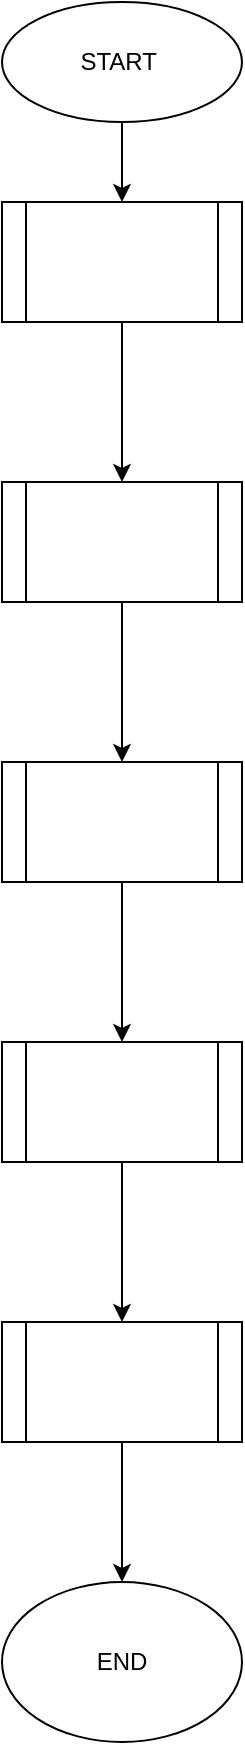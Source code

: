 <mxfile version="14.1.3" type="github">
  <diagram id="lc-HjPNuIND-x4zQ-w6r" name="Page-1">
    <mxGraphModel dx="1038" dy="573" grid="1" gridSize="10" guides="1" tooltips="1" connect="1" arrows="1" fold="1" page="1" pageScale="1" pageWidth="850" pageHeight="1100" math="0" shadow="0">
      <root>
        <mxCell id="0" />
        <mxCell id="1" parent="0" />
        <mxCell id="azEMAUA-ndeI8FJYWEdC-3" value="" style="edgeStyle=orthogonalEdgeStyle;rounded=0;orthogonalLoop=1;jettySize=auto;html=1;" edge="1" parent="1" source="azEMAUA-ndeI8FJYWEdC-1" target="azEMAUA-ndeI8FJYWEdC-2">
          <mxGeometry relative="1" as="geometry" />
        </mxCell>
        <mxCell id="azEMAUA-ndeI8FJYWEdC-1" value="START&amp;nbsp;" style="ellipse;whiteSpace=wrap;html=1;" vertex="1" parent="1">
          <mxGeometry x="365" y="80" width="120" height="60" as="geometry" />
        </mxCell>
        <mxCell id="azEMAUA-ndeI8FJYWEdC-5" value="" style="edgeStyle=orthogonalEdgeStyle;rounded=0;orthogonalLoop=1;jettySize=auto;html=1;" edge="1" parent="1" source="azEMAUA-ndeI8FJYWEdC-2" target="azEMAUA-ndeI8FJYWEdC-4">
          <mxGeometry relative="1" as="geometry" />
        </mxCell>
        <mxCell id="azEMAUA-ndeI8FJYWEdC-2" value="" style="shape=process;whiteSpace=wrap;html=1;backgroundOutline=1;" vertex="1" parent="1">
          <mxGeometry x="365" y="180" width="120" height="60" as="geometry" />
        </mxCell>
        <mxCell id="azEMAUA-ndeI8FJYWEdC-7" value="" style="edgeStyle=orthogonalEdgeStyle;rounded=0;orthogonalLoop=1;jettySize=auto;html=1;" edge="1" parent="1" source="azEMAUA-ndeI8FJYWEdC-4" target="azEMAUA-ndeI8FJYWEdC-6">
          <mxGeometry relative="1" as="geometry" />
        </mxCell>
        <mxCell id="azEMAUA-ndeI8FJYWEdC-4" value="" style="shape=process;whiteSpace=wrap;html=1;backgroundOutline=1;" vertex="1" parent="1">
          <mxGeometry x="365" y="320" width="120" height="60" as="geometry" />
        </mxCell>
        <mxCell id="azEMAUA-ndeI8FJYWEdC-9" value="" style="edgeStyle=orthogonalEdgeStyle;rounded=0;orthogonalLoop=1;jettySize=auto;html=1;" edge="1" parent="1" source="azEMAUA-ndeI8FJYWEdC-6" target="azEMAUA-ndeI8FJYWEdC-8">
          <mxGeometry relative="1" as="geometry" />
        </mxCell>
        <mxCell id="azEMAUA-ndeI8FJYWEdC-6" value="" style="shape=process;whiteSpace=wrap;html=1;backgroundOutline=1;" vertex="1" parent="1">
          <mxGeometry x="365" y="460" width="120" height="60" as="geometry" />
        </mxCell>
        <mxCell id="azEMAUA-ndeI8FJYWEdC-11" value="" style="edgeStyle=orthogonalEdgeStyle;rounded=0;orthogonalLoop=1;jettySize=auto;html=1;" edge="1" parent="1" source="azEMAUA-ndeI8FJYWEdC-8" target="azEMAUA-ndeI8FJYWEdC-10">
          <mxGeometry relative="1" as="geometry" />
        </mxCell>
        <mxCell id="azEMAUA-ndeI8FJYWEdC-8" value="" style="shape=process;whiteSpace=wrap;html=1;backgroundOutline=1;" vertex="1" parent="1">
          <mxGeometry x="365" y="600" width="120" height="60" as="geometry" />
        </mxCell>
        <mxCell id="azEMAUA-ndeI8FJYWEdC-13" value="" style="edgeStyle=orthogonalEdgeStyle;rounded=0;orthogonalLoop=1;jettySize=auto;html=1;" edge="1" parent="1" source="azEMAUA-ndeI8FJYWEdC-10" target="azEMAUA-ndeI8FJYWEdC-12">
          <mxGeometry relative="1" as="geometry" />
        </mxCell>
        <mxCell id="azEMAUA-ndeI8FJYWEdC-10" value="" style="shape=process;whiteSpace=wrap;html=1;backgroundOutline=1;" vertex="1" parent="1">
          <mxGeometry x="365" y="740" width="120" height="60" as="geometry" />
        </mxCell>
        <mxCell id="azEMAUA-ndeI8FJYWEdC-12" value="END" style="ellipse;whiteSpace=wrap;html=1;" vertex="1" parent="1">
          <mxGeometry x="365" y="870" width="120" height="80" as="geometry" />
        </mxCell>
      </root>
    </mxGraphModel>
  </diagram>
</mxfile>
